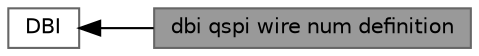 digraph "dbi qspi wire num definition"
{
 // LATEX_PDF_SIZE
  bgcolor="transparent";
  edge [fontname=Helvetica,fontsize=10,labelfontname=Helvetica,labelfontsize=10];
  node [fontname=Helvetica,fontsize=10,shape=box,height=0.2,width=0.4];
  rankdir=LR;
  Node2 [label="DBI",height=0.2,width=0.4,color="grey40", fillcolor="white", style="filled",URL="$group___d_b_i.html",tooltip=" "];
  Node1 [label="dbi qspi wire num definition",height=0.2,width=0.4,color="gray40", fillcolor="grey60", style="filled", fontcolor="black",tooltip=" "];
  Node2->Node1 [shape=plaintext, dir="back", style="solid"];
}

